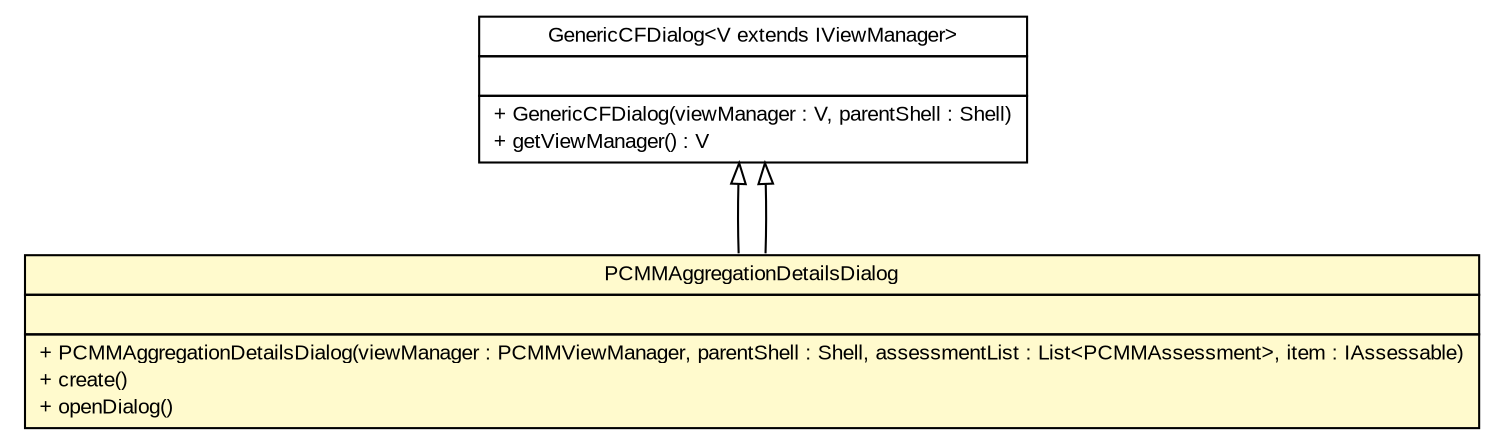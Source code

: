 #!/usr/local/bin/dot
#
# Class diagram 
# Generated by UMLGraph version R5_6-24-gf6e263 (http://www.umlgraph.org/)
#

digraph G {
	edge [fontname="arial",fontsize=10,labelfontname="arial",labelfontsize=10];
	node [fontname="arial",fontsize=10,shape=plaintext];
	nodesep=0.25;
	ranksep=0.5;
	// gov.sandia.cf.parts.dialogs.GenericCFDialog<V extends gov.sandia.cf.parts.ui.IViewManager>
	c250526 [label=<<table title="gov.sandia.cf.parts.dialogs.GenericCFDialog" border="0" cellborder="1" cellspacing="0" cellpadding="2" port="p" href="../../dialogs/GenericCFDialog.html">
		<tr><td><table border="0" cellspacing="0" cellpadding="1">
<tr><td align="center" balign="center"> GenericCFDialog&lt;V extends IViewManager&gt; </td></tr>
		</table></td></tr>
		<tr><td><table border="0" cellspacing="0" cellpadding="1">
<tr><td align="left" balign="left">  </td></tr>
		</table></td></tr>
		<tr><td><table border="0" cellspacing="0" cellpadding="1">
<tr><td align="left" balign="left"> + GenericCFDialog(viewManager : V, parentShell : Shell) </td></tr>
<tr><td align="left" balign="left"> + getViewManager() : V </td></tr>
		</table></td></tr>
		</table>>, URL="../../dialogs/GenericCFDialog.html", fontname="arial", fontcolor="black", fontsize=10.0];
	// gov.sandia.cf.parts.ui.pcmm.PCMMAggregationDetailsDialog
	c250606 [label=<<table title="gov.sandia.cf.parts.ui.pcmm.PCMMAggregationDetailsDialog" border="0" cellborder="1" cellspacing="0" cellpadding="2" port="p" bgcolor="lemonChiffon" href="./PCMMAggregationDetailsDialog.html">
		<tr><td><table border="0" cellspacing="0" cellpadding="1">
<tr><td align="center" balign="center"> PCMMAggregationDetailsDialog </td></tr>
		</table></td></tr>
		<tr><td><table border="0" cellspacing="0" cellpadding="1">
<tr><td align="left" balign="left">  </td></tr>
		</table></td></tr>
		<tr><td><table border="0" cellspacing="0" cellpadding="1">
<tr><td align="left" balign="left"> + PCMMAggregationDetailsDialog(viewManager : PCMMViewManager, parentShell : Shell, assessmentList : List&lt;PCMMAssessment&gt;, item : IAssessable) </td></tr>
<tr><td align="left" balign="left"> + create() </td></tr>
<tr><td align="left" balign="left"> + openDialog() </td></tr>
		</table></td></tr>
		</table>>, URL="./PCMMAggregationDetailsDialog.html", fontname="arial", fontcolor="black", fontsize=10.0];
	//gov.sandia.cf.parts.ui.pcmm.PCMMAggregationDetailsDialog extends gov.sandia.cf.parts.dialogs.GenericCFDialog<gov.sandia.cf.parts.ui.pcmm.PCMMViewManager>
	c250526:p -> c250606:p [dir=back,arrowtail=empty];
	//gov.sandia.cf.parts.ui.pcmm.PCMMAggregationDetailsDialog extends gov.sandia.cf.parts.dialogs.GenericCFDialog<gov.sandia.cf.parts.ui.pcmm.PCMMViewManager>
	c250526:p -> c250606:p [dir=back,arrowtail=empty];
}

